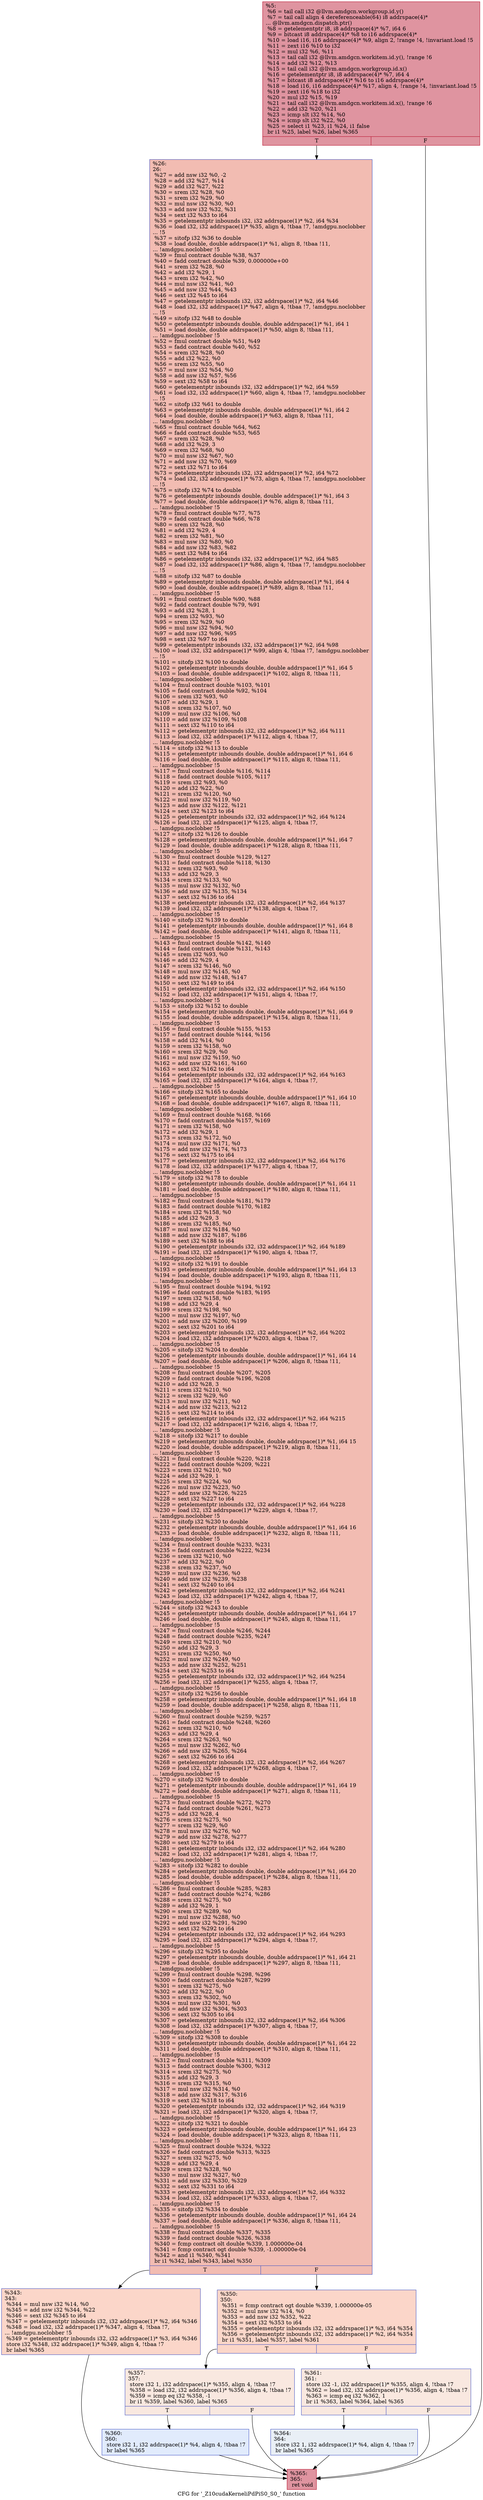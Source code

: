 digraph "CFG for '_Z10cudaKerneliPdPiS0_S0_' function" {
	label="CFG for '_Z10cudaKerneliPdPiS0_S0_' function";

	Node0x5e1b4b0 [shape=record,color="#b70d28ff", style=filled, fillcolor="#b70d2870",label="{%5:\l  %6 = tail call i32 @llvm.amdgcn.workgroup.id.y()\l  %7 = tail call align 4 dereferenceable(64) i8 addrspace(4)*\l... @llvm.amdgcn.dispatch.ptr()\l  %8 = getelementptr i8, i8 addrspace(4)* %7, i64 6\l  %9 = bitcast i8 addrspace(4)* %8 to i16 addrspace(4)*\l  %10 = load i16, i16 addrspace(4)* %9, align 2, !range !4, !invariant.load !5\l  %11 = zext i16 %10 to i32\l  %12 = mul i32 %6, %11\l  %13 = tail call i32 @llvm.amdgcn.workitem.id.y(), !range !6\l  %14 = add i32 %12, %13\l  %15 = tail call i32 @llvm.amdgcn.workgroup.id.x()\l  %16 = getelementptr i8, i8 addrspace(4)* %7, i64 4\l  %17 = bitcast i8 addrspace(4)* %16 to i16 addrspace(4)*\l  %18 = load i16, i16 addrspace(4)* %17, align 4, !range !4, !invariant.load !5\l  %19 = zext i16 %18 to i32\l  %20 = mul i32 %15, %19\l  %21 = tail call i32 @llvm.amdgcn.workitem.id.x(), !range !6\l  %22 = add i32 %20, %21\l  %23 = icmp slt i32 %14, %0\l  %24 = icmp slt i32 %22, %0\l  %25 = select i1 %23, i1 %24, i1 false\l  br i1 %25, label %26, label %365\l|{<s0>T|<s1>F}}"];
	Node0x5e1b4b0:s0 -> Node0x5e1ef20;
	Node0x5e1b4b0:s1 -> Node0x5e1efb0;
	Node0x5e1ef20 [shape=record,color="#3d50c3ff", style=filled, fillcolor="#e1675170",label="{%26:\l26:                                               \l  %27 = add nsw i32 %0, -2\l  %28 = add i32 %27, %14\l  %29 = add i32 %27, %22\l  %30 = srem i32 %28, %0\l  %31 = srem i32 %29, %0\l  %32 = mul nsw i32 %30, %0\l  %33 = add nsw i32 %32, %31\l  %34 = sext i32 %33 to i64\l  %35 = getelementptr inbounds i32, i32 addrspace(1)* %2, i64 %34\l  %36 = load i32, i32 addrspace(1)* %35, align 4, !tbaa !7, !amdgpu.noclobber\l... !5\l  %37 = sitofp i32 %36 to double\l  %38 = load double, double addrspace(1)* %1, align 8, !tbaa !11,\l... !amdgpu.noclobber !5\l  %39 = fmul contract double %38, %37\l  %40 = fadd contract double %39, 0.000000e+00\l  %41 = srem i32 %28, %0\l  %42 = add i32 %29, 1\l  %43 = srem i32 %42, %0\l  %44 = mul nsw i32 %41, %0\l  %45 = add nsw i32 %44, %43\l  %46 = sext i32 %45 to i64\l  %47 = getelementptr inbounds i32, i32 addrspace(1)* %2, i64 %46\l  %48 = load i32, i32 addrspace(1)* %47, align 4, !tbaa !7, !amdgpu.noclobber\l... !5\l  %49 = sitofp i32 %48 to double\l  %50 = getelementptr inbounds double, double addrspace(1)* %1, i64 1\l  %51 = load double, double addrspace(1)* %50, align 8, !tbaa !11,\l... !amdgpu.noclobber !5\l  %52 = fmul contract double %51, %49\l  %53 = fadd contract double %40, %52\l  %54 = srem i32 %28, %0\l  %55 = add i32 %22, %0\l  %56 = srem i32 %55, %0\l  %57 = mul nsw i32 %54, %0\l  %58 = add nsw i32 %57, %56\l  %59 = sext i32 %58 to i64\l  %60 = getelementptr inbounds i32, i32 addrspace(1)* %2, i64 %59\l  %61 = load i32, i32 addrspace(1)* %60, align 4, !tbaa !7, !amdgpu.noclobber\l... !5\l  %62 = sitofp i32 %61 to double\l  %63 = getelementptr inbounds double, double addrspace(1)* %1, i64 2\l  %64 = load double, double addrspace(1)* %63, align 8, !tbaa !11,\l... !amdgpu.noclobber !5\l  %65 = fmul contract double %64, %62\l  %66 = fadd contract double %53, %65\l  %67 = srem i32 %28, %0\l  %68 = add i32 %29, 3\l  %69 = srem i32 %68, %0\l  %70 = mul nsw i32 %67, %0\l  %71 = add nsw i32 %70, %69\l  %72 = sext i32 %71 to i64\l  %73 = getelementptr inbounds i32, i32 addrspace(1)* %2, i64 %72\l  %74 = load i32, i32 addrspace(1)* %73, align 4, !tbaa !7, !amdgpu.noclobber\l... !5\l  %75 = sitofp i32 %74 to double\l  %76 = getelementptr inbounds double, double addrspace(1)* %1, i64 3\l  %77 = load double, double addrspace(1)* %76, align 8, !tbaa !11,\l... !amdgpu.noclobber !5\l  %78 = fmul contract double %77, %75\l  %79 = fadd contract double %66, %78\l  %80 = srem i32 %28, %0\l  %81 = add i32 %29, 4\l  %82 = srem i32 %81, %0\l  %83 = mul nsw i32 %80, %0\l  %84 = add nsw i32 %83, %82\l  %85 = sext i32 %84 to i64\l  %86 = getelementptr inbounds i32, i32 addrspace(1)* %2, i64 %85\l  %87 = load i32, i32 addrspace(1)* %86, align 4, !tbaa !7, !amdgpu.noclobber\l... !5\l  %88 = sitofp i32 %87 to double\l  %89 = getelementptr inbounds double, double addrspace(1)* %1, i64 4\l  %90 = load double, double addrspace(1)* %89, align 8, !tbaa !11,\l... !amdgpu.noclobber !5\l  %91 = fmul contract double %90, %88\l  %92 = fadd contract double %79, %91\l  %93 = add i32 %28, 1\l  %94 = srem i32 %93, %0\l  %95 = srem i32 %29, %0\l  %96 = mul nsw i32 %94, %0\l  %97 = add nsw i32 %96, %95\l  %98 = sext i32 %97 to i64\l  %99 = getelementptr inbounds i32, i32 addrspace(1)* %2, i64 %98\l  %100 = load i32, i32 addrspace(1)* %99, align 4, !tbaa !7, !amdgpu.noclobber\l... !5\l  %101 = sitofp i32 %100 to double\l  %102 = getelementptr inbounds double, double addrspace(1)* %1, i64 5\l  %103 = load double, double addrspace(1)* %102, align 8, !tbaa !11,\l... !amdgpu.noclobber !5\l  %104 = fmul contract double %103, %101\l  %105 = fadd contract double %92, %104\l  %106 = srem i32 %93, %0\l  %107 = add i32 %29, 1\l  %108 = srem i32 %107, %0\l  %109 = mul nsw i32 %106, %0\l  %110 = add nsw i32 %109, %108\l  %111 = sext i32 %110 to i64\l  %112 = getelementptr inbounds i32, i32 addrspace(1)* %2, i64 %111\l  %113 = load i32, i32 addrspace(1)* %112, align 4, !tbaa !7,\l... !amdgpu.noclobber !5\l  %114 = sitofp i32 %113 to double\l  %115 = getelementptr inbounds double, double addrspace(1)* %1, i64 6\l  %116 = load double, double addrspace(1)* %115, align 8, !tbaa !11,\l... !amdgpu.noclobber !5\l  %117 = fmul contract double %116, %114\l  %118 = fadd contract double %105, %117\l  %119 = srem i32 %93, %0\l  %120 = add i32 %22, %0\l  %121 = srem i32 %120, %0\l  %122 = mul nsw i32 %119, %0\l  %123 = add nsw i32 %122, %121\l  %124 = sext i32 %123 to i64\l  %125 = getelementptr inbounds i32, i32 addrspace(1)* %2, i64 %124\l  %126 = load i32, i32 addrspace(1)* %125, align 4, !tbaa !7,\l... !amdgpu.noclobber !5\l  %127 = sitofp i32 %126 to double\l  %128 = getelementptr inbounds double, double addrspace(1)* %1, i64 7\l  %129 = load double, double addrspace(1)* %128, align 8, !tbaa !11,\l... !amdgpu.noclobber !5\l  %130 = fmul contract double %129, %127\l  %131 = fadd contract double %118, %130\l  %132 = srem i32 %93, %0\l  %133 = add i32 %29, 3\l  %134 = srem i32 %133, %0\l  %135 = mul nsw i32 %132, %0\l  %136 = add nsw i32 %135, %134\l  %137 = sext i32 %136 to i64\l  %138 = getelementptr inbounds i32, i32 addrspace(1)* %2, i64 %137\l  %139 = load i32, i32 addrspace(1)* %138, align 4, !tbaa !7,\l... !amdgpu.noclobber !5\l  %140 = sitofp i32 %139 to double\l  %141 = getelementptr inbounds double, double addrspace(1)* %1, i64 8\l  %142 = load double, double addrspace(1)* %141, align 8, !tbaa !11,\l... !amdgpu.noclobber !5\l  %143 = fmul contract double %142, %140\l  %144 = fadd contract double %131, %143\l  %145 = srem i32 %93, %0\l  %146 = add i32 %29, 4\l  %147 = srem i32 %146, %0\l  %148 = mul nsw i32 %145, %0\l  %149 = add nsw i32 %148, %147\l  %150 = sext i32 %149 to i64\l  %151 = getelementptr inbounds i32, i32 addrspace(1)* %2, i64 %150\l  %152 = load i32, i32 addrspace(1)* %151, align 4, !tbaa !7,\l... !amdgpu.noclobber !5\l  %153 = sitofp i32 %152 to double\l  %154 = getelementptr inbounds double, double addrspace(1)* %1, i64 9\l  %155 = load double, double addrspace(1)* %154, align 8, !tbaa !11,\l... !amdgpu.noclobber !5\l  %156 = fmul contract double %155, %153\l  %157 = fadd contract double %144, %156\l  %158 = add i32 %14, %0\l  %159 = srem i32 %158, %0\l  %160 = srem i32 %29, %0\l  %161 = mul nsw i32 %159, %0\l  %162 = add nsw i32 %161, %160\l  %163 = sext i32 %162 to i64\l  %164 = getelementptr inbounds i32, i32 addrspace(1)* %2, i64 %163\l  %165 = load i32, i32 addrspace(1)* %164, align 4, !tbaa !7,\l... !amdgpu.noclobber !5\l  %166 = sitofp i32 %165 to double\l  %167 = getelementptr inbounds double, double addrspace(1)* %1, i64 10\l  %168 = load double, double addrspace(1)* %167, align 8, !tbaa !11,\l... !amdgpu.noclobber !5\l  %169 = fmul contract double %168, %166\l  %170 = fadd contract double %157, %169\l  %171 = srem i32 %158, %0\l  %172 = add i32 %29, 1\l  %173 = srem i32 %172, %0\l  %174 = mul nsw i32 %171, %0\l  %175 = add nsw i32 %174, %173\l  %176 = sext i32 %175 to i64\l  %177 = getelementptr inbounds i32, i32 addrspace(1)* %2, i64 %176\l  %178 = load i32, i32 addrspace(1)* %177, align 4, !tbaa !7,\l... !amdgpu.noclobber !5\l  %179 = sitofp i32 %178 to double\l  %180 = getelementptr inbounds double, double addrspace(1)* %1, i64 11\l  %181 = load double, double addrspace(1)* %180, align 8, !tbaa !11,\l... !amdgpu.noclobber !5\l  %182 = fmul contract double %181, %179\l  %183 = fadd contract double %170, %182\l  %184 = srem i32 %158, %0\l  %185 = add i32 %29, 3\l  %186 = srem i32 %185, %0\l  %187 = mul nsw i32 %184, %0\l  %188 = add nsw i32 %187, %186\l  %189 = sext i32 %188 to i64\l  %190 = getelementptr inbounds i32, i32 addrspace(1)* %2, i64 %189\l  %191 = load i32, i32 addrspace(1)* %190, align 4, !tbaa !7,\l... !amdgpu.noclobber !5\l  %192 = sitofp i32 %191 to double\l  %193 = getelementptr inbounds double, double addrspace(1)* %1, i64 13\l  %194 = load double, double addrspace(1)* %193, align 8, !tbaa !11,\l... !amdgpu.noclobber !5\l  %195 = fmul contract double %194, %192\l  %196 = fadd contract double %183, %195\l  %197 = srem i32 %158, %0\l  %198 = add i32 %29, 4\l  %199 = srem i32 %198, %0\l  %200 = mul nsw i32 %197, %0\l  %201 = add nsw i32 %200, %199\l  %202 = sext i32 %201 to i64\l  %203 = getelementptr inbounds i32, i32 addrspace(1)* %2, i64 %202\l  %204 = load i32, i32 addrspace(1)* %203, align 4, !tbaa !7,\l... !amdgpu.noclobber !5\l  %205 = sitofp i32 %204 to double\l  %206 = getelementptr inbounds double, double addrspace(1)* %1, i64 14\l  %207 = load double, double addrspace(1)* %206, align 8, !tbaa !11,\l... !amdgpu.noclobber !5\l  %208 = fmul contract double %207, %205\l  %209 = fadd contract double %196, %208\l  %210 = add i32 %28, 3\l  %211 = srem i32 %210, %0\l  %212 = srem i32 %29, %0\l  %213 = mul nsw i32 %211, %0\l  %214 = add nsw i32 %213, %212\l  %215 = sext i32 %214 to i64\l  %216 = getelementptr inbounds i32, i32 addrspace(1)* %2, i64 %215\l  %217 = load i32, i32 addrspace(1)* %216, align 4, !tbaa !7,\l... !amdgpu.noclobber !5\l  %218 = sitofp i32 %217 to double\l  %219 = getelementptr inbounds double, double addrspace(1)* %1, i64 15\l  %220 = load double, double addrspace(1)* %219, align 8, !tbaa !11,\l... !amdgpu.noclobber !5\l  %221 = fmul contract double %220, %218\l  %222 = fadd contract double %209, %221\l  %223 = srem i32 %210, %0\l  %224 = add i32 %29, 1\l  %225 = srem i32 %224, %0\l  %226 = mul nsw i32 %223, %0\l  %227 = add nsw i32 %226, %225\l  %228 = sext i32 %227 to i64\l  %229 = getelementptr inbounds i32, i32 addrspace(1)* %2, i64 %228\l  %230 = load i32, i32 addrspace(1)* %229, align 4, !tbaa !7,\l... !amdgpu.noclobber !5\l  %231 = sitofp i32 %230 to double\l  %232 = getelementptr inbounds double, double addrspace(1)* %1, i64 16\l  %233 = load double, double addrspace(1)* %232, align 8, !tbaa !11,\l... !amdgpu.noclobber !5\l  %234 = fmul contract double %233, %231\l  %235 = fadd contract double %222, %234\l  %236 = srem i32 %210, %0\l  %237 = add i32 %22, %0\l  %238 = srem i32 %237, %0\l  %239 = mul nsw i32 %236, %0\l  %240 = add nsw i32 %239, %238\l  %241 = sext i32 %240 to i64\l  %242 = getelementptr inbounds i32, i32 addrspace(1)* %2, i64 %241\l  %243 = load i32, i32 addrspace(1)* %242, align 4, !tbaa !7,\l... !amdgpu.noclobber !5\l  %244 = sitofp i32 %243 to double\l  %245 = getelementptr inbounds double, double addrspace(1)* %1, i64 17\l  %246 = load double, double addrspace(1)* %245, align 8, !tbaa !11,\l... !amdgpu.noclobber !5\l  %247 = fmul contract double %246, %244\l  %248 = fadd contract double %235, %247\l  %249 = srem i32 %210, %0\l  %250 = add i32 %29, 3\l  %251 = srem i32 %250, %0\l  %252 = mul nsw i32 %249, %0\l  %253 = add nsw i32 %252, %251\l  %254 = sext i32 %253 to i64\l  %255 = getelementptr inbounds i32, i32 addrspace(1)* %2, i64 %254\l  %256 = load i32, i32 addrspace(1)* %255, align 4, !tbaa !7,\l... !amdgpu.noclobber !5\l  %257 = sitofp i32 %256 to double\l  %258 = getelementptr inbounds double, double addrspace(1)* %1, i64 18\l  %259 = load double, double addrspace(1)* %258, align 8, !tbaa !11,\l... !amdgpu.noclobber !5\l  %260 = fmul contract double %259, %257\l  %261 = fadd contract double %248, %260\l  %262 = srem i32 %210, %0\l  %263 = add i32 %29, 4\l  %264 = srem i32 %263, %0\l  %265 = mul nsw i32 %262, %0\l  %266 = add nsw i32 %265, %264\l  %267 = sext i32 %266 to i64\l  %268 = getelementptr inbounds i32, i32 addrspace(1)* %2, i64 %267\l  %269 = load i32, i32 addrspace(1)* %268, align 4, !tbaa !7,\l... !amdgpu.noclobber !5\l  %270 = sitofp i32 %269 to double\l  %271 = getelementptr inbounds double, double addrspace(1)* %1, i64 19\l  %272 = load double, double addrspace(1)* %271, align 8, !tbaa !11,\l... !amdgpu.noclobber !5\l  %273 = fmul contract double %272, %270\l  %274 = fadd contract double %261, %273\l  %275 = add i32 %28, 4\l  %276 = srem i32 %275, %0\l  %277 = srem i32 %29, %0\l  %278 = mul nsw i32 %276, %0\l  %279 = add nsw i32 %278, %277\l  %280 = sext i32 %279 to i64\l  %281 = getelementptr inbounds i32, i32 addrspace(1)* %2, i64 %280\l  %282 = load i32, i32 addrspace(1)* %281, align 4, !tbaa !7,\l... !amdgpu.noclobber !5\l  %283 = sitofp i32 %282 to double\l  %284 = getelementptr inbounds double, double addrspace(1)* %1, i64 20\l  %285 = load double, double addrspace(1)* %284, align 8, !tbaa !11,\l... !amdgpu.noclobber !5\l  %286 = fmul contract double %285, %283\l  %287 = fadd contract double %274, %286\l  %288 = srem i32 %275, %0\l  %289 = add i32 %29, 1\l  %290 = srem i32 %289, %0\l  %291 = mul nsw i32 %288, %0\l  %292 = add nsw i32 %291, %290\l  %293 = sext i32 %292 to i64\l  %294 = getelementptr inbounds i32, i32 addrspace(1)* %2, i64 %293\l  %295 = load i32, i32 addrspace(1)* %294, align 4, !tbaa !7,\l... !amdgpu.noclobber !5\l  %296 = sitofp i32 %295 to double\l  %297 = getelementptr inbounds double, double addrspace(1)* %1, i64 21\l  %298 = load double, double addrspace(1)* %297, align 8, !tbaa !11,\l... !amdgpu.noclobber !5\l  %299 = fmul contract double %298, %296\l  %300 = fadd contract double %287, %299\l  %301 = srem i32 %275, %0\l  %302 = add i32 %22, %0\l  %303 = srem i32 %302, %0\l  %304 = mul nsw i32 %301, %0\l  %305 = add nsw i32 %304, %303\l  %306 = sext i32 %305 to i64\l  %307 = getelementptr inbounds i32, i32 addrspace(1)* %2, i64 %306\l  %308 = load i32, i32 addrspace(1)* %307, align 4, !tbaa !7,\l... !amdgpu.noclobber !5\l  %309 = sitofp i32 %308 to double\l  %310 = getelementptr inbounds double, double addrspace(1)* %1, i64 22\l  %311 = load double, double addrspace(1)* %310, align 8, !tbaa !11,\l... !amdgpu.noclobber !5\l  %312 = fmul contract double %311, %309\l  %313 = fadd contract double %300, %312\l  %314 = srem i32 %275, %0\l  %315 = add i32 %29, 3\l  %316 = srem i32 %315, %0\l  %317 = mul nsw i32 %314, %0\l  %318 = add nsw i32 %317, %316\l  %319 = sext i32 %318 to i64\l  %320 = getelementptr inbounds i32, i32 addrspace(1)* %2, i64 %319\l  %321 = load i32, i32 addrspace(1)* %320, align 4, !tbaa !7,\l... !amdgpu.noclobber !5\l  %322 = sitofp i32 %321 to double\l  %323 = getelementptr inbounds double, double addrspace(1)* %1, i64 23\l  %324 = load double, double addrspace(1)* %323, align 8, !tbaa !11,\l... !amdgpu.noclobber !5\l  %325 = fmul contract double %324, %322\l  %326 = fadd contract double %313, %325\l  %327 = srem i32 %275, %0\l  %328 = add i32 %29, 4\l  %329 = srem i32 %328, %0\l  %330 = mul nsw i32 %327, %0\l  %331 = add nsw i32 %330, %329\l  %332 = sext i32 %331 to i64\l  %333 = getelementptr inbounds i32, i32 addrspace(1)* %2, i64 %332\l  %334 = load i32, i32 addrspace(1)* %333, align 4, !tbaa !7,\l... !amdgpu.noclobber !5\l  %335 = sitofp i32 %334 to double\l  %336 = getelementptr inbounds double, double addrspace(1)* %1, i64 24\l  %337 = load double, double addrspace(1)* %336, align 8, !tbaa !11,\l... !amdgpu.noclobber !5\l  %338 = fmul contract double %337, %335\l  %339 = fadd contract double %326, %338\l  %340 = fcmp contract olt double %339, 1.000000e-04\l  %341 = fcmp contract ogt double %339, -1.000000e-04\l  %342 = and i1 %340, %341\l  br i1 %342, label %343, label %350\l|{<s0>T|<s1>F}}"];
	Node0x5e1ef20:s0 -> Node0x5e1cc70;
	Node0x5e1ef20:s1 -> Node0x5e2e3d0;
	Node0x5e1cc70 [shape=record,color="#3d50c3ff", style=filled, fillcolor="#f6a38570",label="{%343:\l343:                                              \l  %344 = mul nsw i32 %14, %0\l  %345 = add nsw i32 %344, %22\l  %346 = sext i32 %345 to i64\l  %347 = getelementptr inbounds i32, i32 addrspace(1)* %2, i64 %346\l  %348 = load i32, i32 addrspace(1)* %347, align 4, !tbaa !7,\l... !amdgpu.noclobber !5\l  %349 = getelementptr inbounds i32, i32 addrspace(1)* %3, i64 %346\l  store i32 %348, i32 addrspace(1)* %349, align 4, !tbaa !7\l  br label %365\l}"];
	Node0x5e1cc70 -> Node0x5e1efb0;
	Node0x5e2e3d0 [shape=record,color="#3d50c3ff", style=filled, fillcolor="#f6a38570",label="{%350:\l350:                                              \l  %351 = fcmp contract ogt double %339, 1.000000e-05\l  %352 = mul nsw i32 %14, %0\l  %353 = add nsw i32 %352, %22\l  %354 = sext i32 %353 to i64\l  %355 = getelementptr inbounds i32, i32 addrspace(1)* %3, i64 %354\l  %356 = getelementptr inbounds i32, i32 addrspace(1)* %2, i64 %354\l  br i1 %351, label %357, label %361\l|{<s0>T|<s1>F}}"];
	Node0x5e2e3d0:s0 -> Node0x5e2ecb0;
	Node0x5e2e3d0:s1 -> Node0x5e2ed40;
	Node0x5e2ecb0 [shape=record,color="#3d50c3ff", style=filled, fillcolor="#f1ccb870",label="{%357:\l357:                                              \l  store i32 1, i32 addrspace(1)* %355, align 4, !tbaa !7\l  %358 = load i32, i32 addrspace(1)* %356, align 4, !tbaa !7\l  %359 = icmp eq i32 %358, -1\l  br i1 %359, label %360, label %365\l|{<s0>T|<s1>F}}"];
	Node0x5e2ecb0:s0 -> Node0x5e2f010;
	Node0x5e2ecb0:s1 -> Node0x5e1efb0;
	Node0x5e2f010 [shape=record,color="#3d50c3ff", style=filled, fillcolor="#bbd1f870",label="{%360:\l360:                                              \l  store i32 1, i32 addrspace(1)* %4, align 4, !tbaa !7\l  br label %365\l}"];
	Node0x5e2f010 -> Node0x5e1efb0;
	Node0x5e2ed40 [shape=record,color="#3d50c3ff", style=filled, fillcolor="#f1ccb870",label="{%361:\l361:                                              \l  store i32 -1, i32 addrspace(1)* %355, align 4, !tbaa !7\l  %362 = load i32, i32 addrspace(1)* %356, align 4, !tbaa !7\l  %363 = icmp eq i32 %362, 1\l  br i1 %363, label %364, label %365\l|{<s0>T|<s1>F}}"];
	Node0x5e2ed40:s0 -> Node0x5e2f3d0;
	Node0x5e2ed40:s1 -> Node0x5e1efb0;
	Node0x5e2f3d0 [shape=record,color="#3d50c3ff", style=filled, fillcolor="#cedaeb70",label="{%364:\l364:                                              \l  store i32 1, i32 addrspace(1)* %4, align 4, !tbaa !7\l  br label %365\l}"];
	Node0x5e2f3d0 -> Node0x5e1efb0;
	Node0x5e1efb0 [shape=record,color="#b70d28ff", style=filled, fillcolor="#b70d2870",label="{%365:\l365:                                              \l  ret void\l}"];
}
